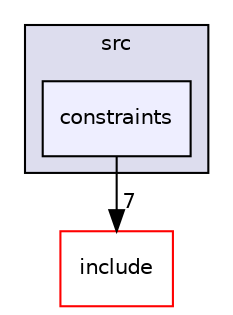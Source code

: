 digraph "/home/runner/work/pimd_qmcf/pimd_qmcf/src/constraints" {
  compound=true
  node [ fontsize="10", fontname="Helvetica"];
  edge [ labelfontsize="10", labelfontname="Helvetica"];
  subgraph clusterdir_68267d1309a1af8e8297ef4c3efbcdba {
    graph [ bgcolor="#ddddee", pencolor="black", label="src" fontname="Helvetica", fontsize="10", URL="dir_68267d1309a1af8e8297ef4c3efbcdba.html"]
  dir_af3783685badc1c88dedef1a43f7fad6 [shape=box, label="constraints", style="filled", fillcolor="#eeeeff", pencolor="black", URL="dir_af3783685badc1c88dedef1a43f7fad6.html"];
  }
  dir_d44c64559bbebec7f509842c48db8b23 [shape=box label="include" fillcolor="white" style="filled" color="red" URL="dir_d44c64559bbebec7f509842c48db8b23.html"];
  dir_af3783685badc1c88dedef1a43f7fad6->dir_d44c64559bbebec7f509842c48db8b23 [headlabel="7", labeldistance=1.5 headhref="dir_000042_000003.html"];
}
